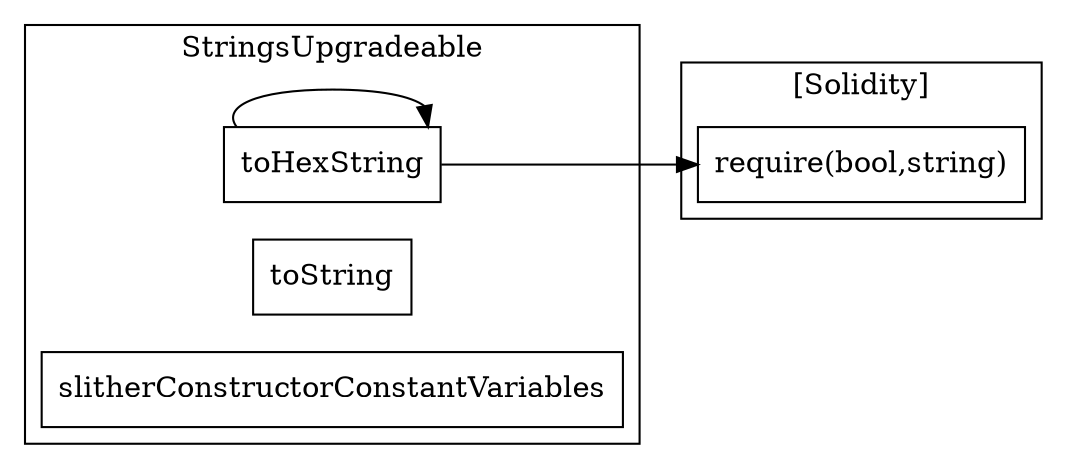 strict digraph {
rankdir="LR"
node [shape=box]
subgraph cluster_225_StringsUpgradeable {
label = "StringsUpgradeable"
"225_toHexString" [label="toHexString"]
"225_toString" [label="toString"]
"225_slitherConstructorConstantVariables" [label="slitherConstructorConstantVariables"]
"225_toHexString" -> "225_toHexString"
}subgraph cluster_solidity {
label = "[Solidity]"
"require(bool,string)" 
"225_toHexString" -> "require(bool,string)"
}
}
